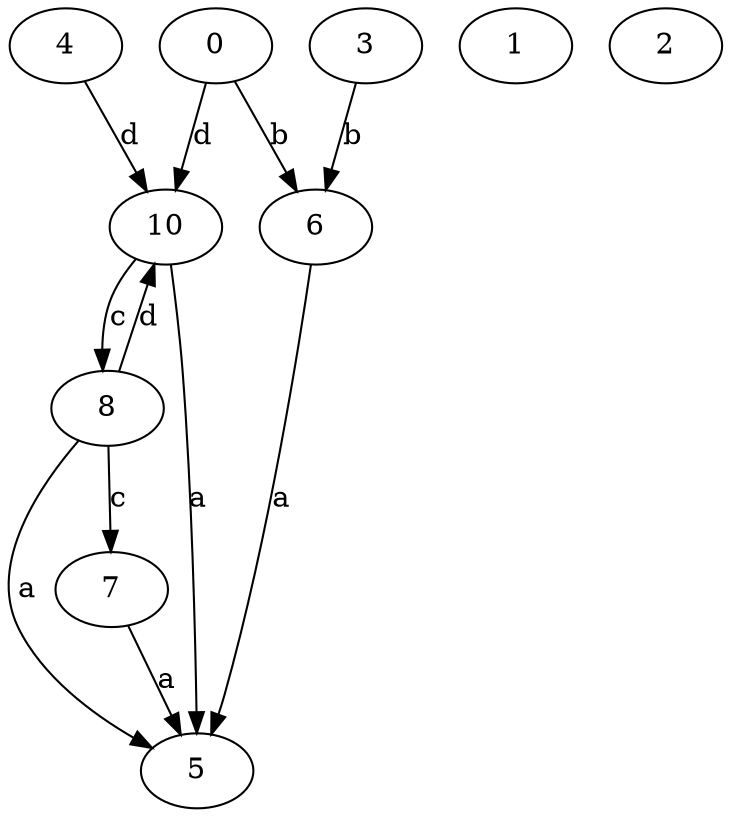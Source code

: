 strict digraph  {
4;
0;
1;
5;
6;
7;
8;
2;
3;
10;
4 -> 10  [label=d];
0 -> 6  [label=b];
0 -> 10  [label=d];
6 -> 5  [label=a];
7 -> 5  [label=a];
8 -> 5  [label=a];
8 -> 7  [label=c];
8 -> 10  [label=d];
3 -> 6  [label=b];
10 -> 5  [label=a];
10 -> 8  [label=c];
}
